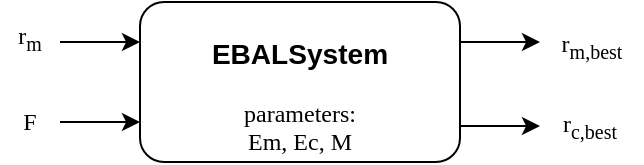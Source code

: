 <mxfile>
    <diagram id="K2H6D11ABA1sLofv6vfL" name="Page-1">
        <mxGraphModel dx="613" dy="315" grid="1" gridSize="10" guides="1" tooltips="1" connect="1" arrows="1" fold="1" page="1" pageScale="1" pageWidth="850" pageHeight="1100" math="0" shadow="0">
            <root>
                <mxCell id="0"/>
                <mxCell id="1" parent="0"/>
                <mxCell id="2" value="&lt;h3&gt;&lt;b style=&quot;&quot;&gt;EBALSystem&lt;/b&gt;&lt;/h3&gt;&lt;font face=&quot;Lucida Console&quot;&gt;parameters: &lt;br&gt;Em, Ec, M&lt;/font&gt;" style="rounded=1;whiteSpace=wrap;html=1;" parent="1" vertex="1">
                    <mxGeometry x="240" y="160" width="160" height="80" as="geometry"/>
                </mxCell>
                <mxCell id="4" value="" style="endArrow=classic;html=1;" parent="1" edge="1">
                    <mxGeometry width="50" height="50" relative="1" as="geometry">
                        <mxPoint x="200" y="180" as="sourcePoint"/>
                        <mxPoint x="240" y="180" as="targetPoint"/>
                    </mxGeometry>
                </mxCell>
                <mxCell id="5" value="" style="endArrow=classic;html=1;" parent="1" edge="1">
                    <mxGeometry width="50" height="50" relative="1" as="geometry">
                        <mxPoint x="200" y="220" as="sourcePoint"/>
                        <mxPoint x="240" y="220" as="targetPoint"/>
                    </mxGeometry>
                </mxCell>
                <mxCell id="6" value="&lt;font face=&quot;Lucida Console&quot;&gt;r&lt;sub&gt;m&lt;/sub&gt;&lt;/font&gt;" style="text;html=1;strokeColor=none;fillColor=none;align=center;verticalAlign=middle;whiteSpace=wrap;rounded=0;" parent="1" vertex="1">
                    <mxGeometry x="175" y="163" width="20" height="30" as="geometry"/>
                </mxCell>
                <mxCell id="9" value="&lt;font face=&quot;Lucida Console&quot;&gt;F&lt;/font&gt;" style="text;html=1;strokeColor=none;fillColor=none;align=center;verticalAlign=middle;whiteSpace=wrap;rounded=0;" parent="1" vertex="1">
                    <mxGeometry x="170" y="205" width="30" height="30" as="geometry"/>
                </mxCell>
                <mxCell id="10" value="" style="endArrow=classic;html=1;" parent="1" edge="1">
                    <mxGeometry width="50" height="50" relative="1" as="geometry">
                        <mxPoint x="400" y="180" as="sourcePoint"/>
                        <mxPoint x="440" y="180" as="targetPoint"/>
                    </mxGeometry>
                </mxCell>
                <mxCell id="11" value="&lt;font face=&quot;Lucida Console&quot;&gt;r&lt;sub&gt;m,best&lt;/sub&gt;&lt;/font&gt;" style="text;html=1;strokeColor=none;fillColor=none;align=center;verticalAlign=middle;whiteSpace=wrap;rounded=0;" parent="1" vertex="1">
                    <mxGeometry x="441" y="167" width="50" height="30" as="geometry"/>
                </mxCell>
                <mxCell id="14" value="" style="endArrow=classic;html=1;" parent="1" edge="1">
                    <mxGeometry width="50" height="50" relative="1" as="geometry">
                        <mxPoint x="400" y="222" as="sourcePoint"/>
                        <mxPoint x="440" y="222" as="targetPoint"/>
                    </mxGeometry>
                </mxCell>
                <mxCell id="15" value="&lt;font face=&quot;Lucida Console&quot;&gt;r&lt;sub&gt;c,best&lt;/sub&gt;&lt;/font&gt;" style="text;html=1;strokeColor=none;fillColor=none;align=center;verticalAlign=middle;whiteSpace=wrap;rounded=0;" parent="1" vertex="1">
                    <mxGeometry x="440" y="207" width="50" height="30" as="geometry"/>
                </mxCell>
            </root>
        </mxGraphModel>
    </diagram>
</mxfile>